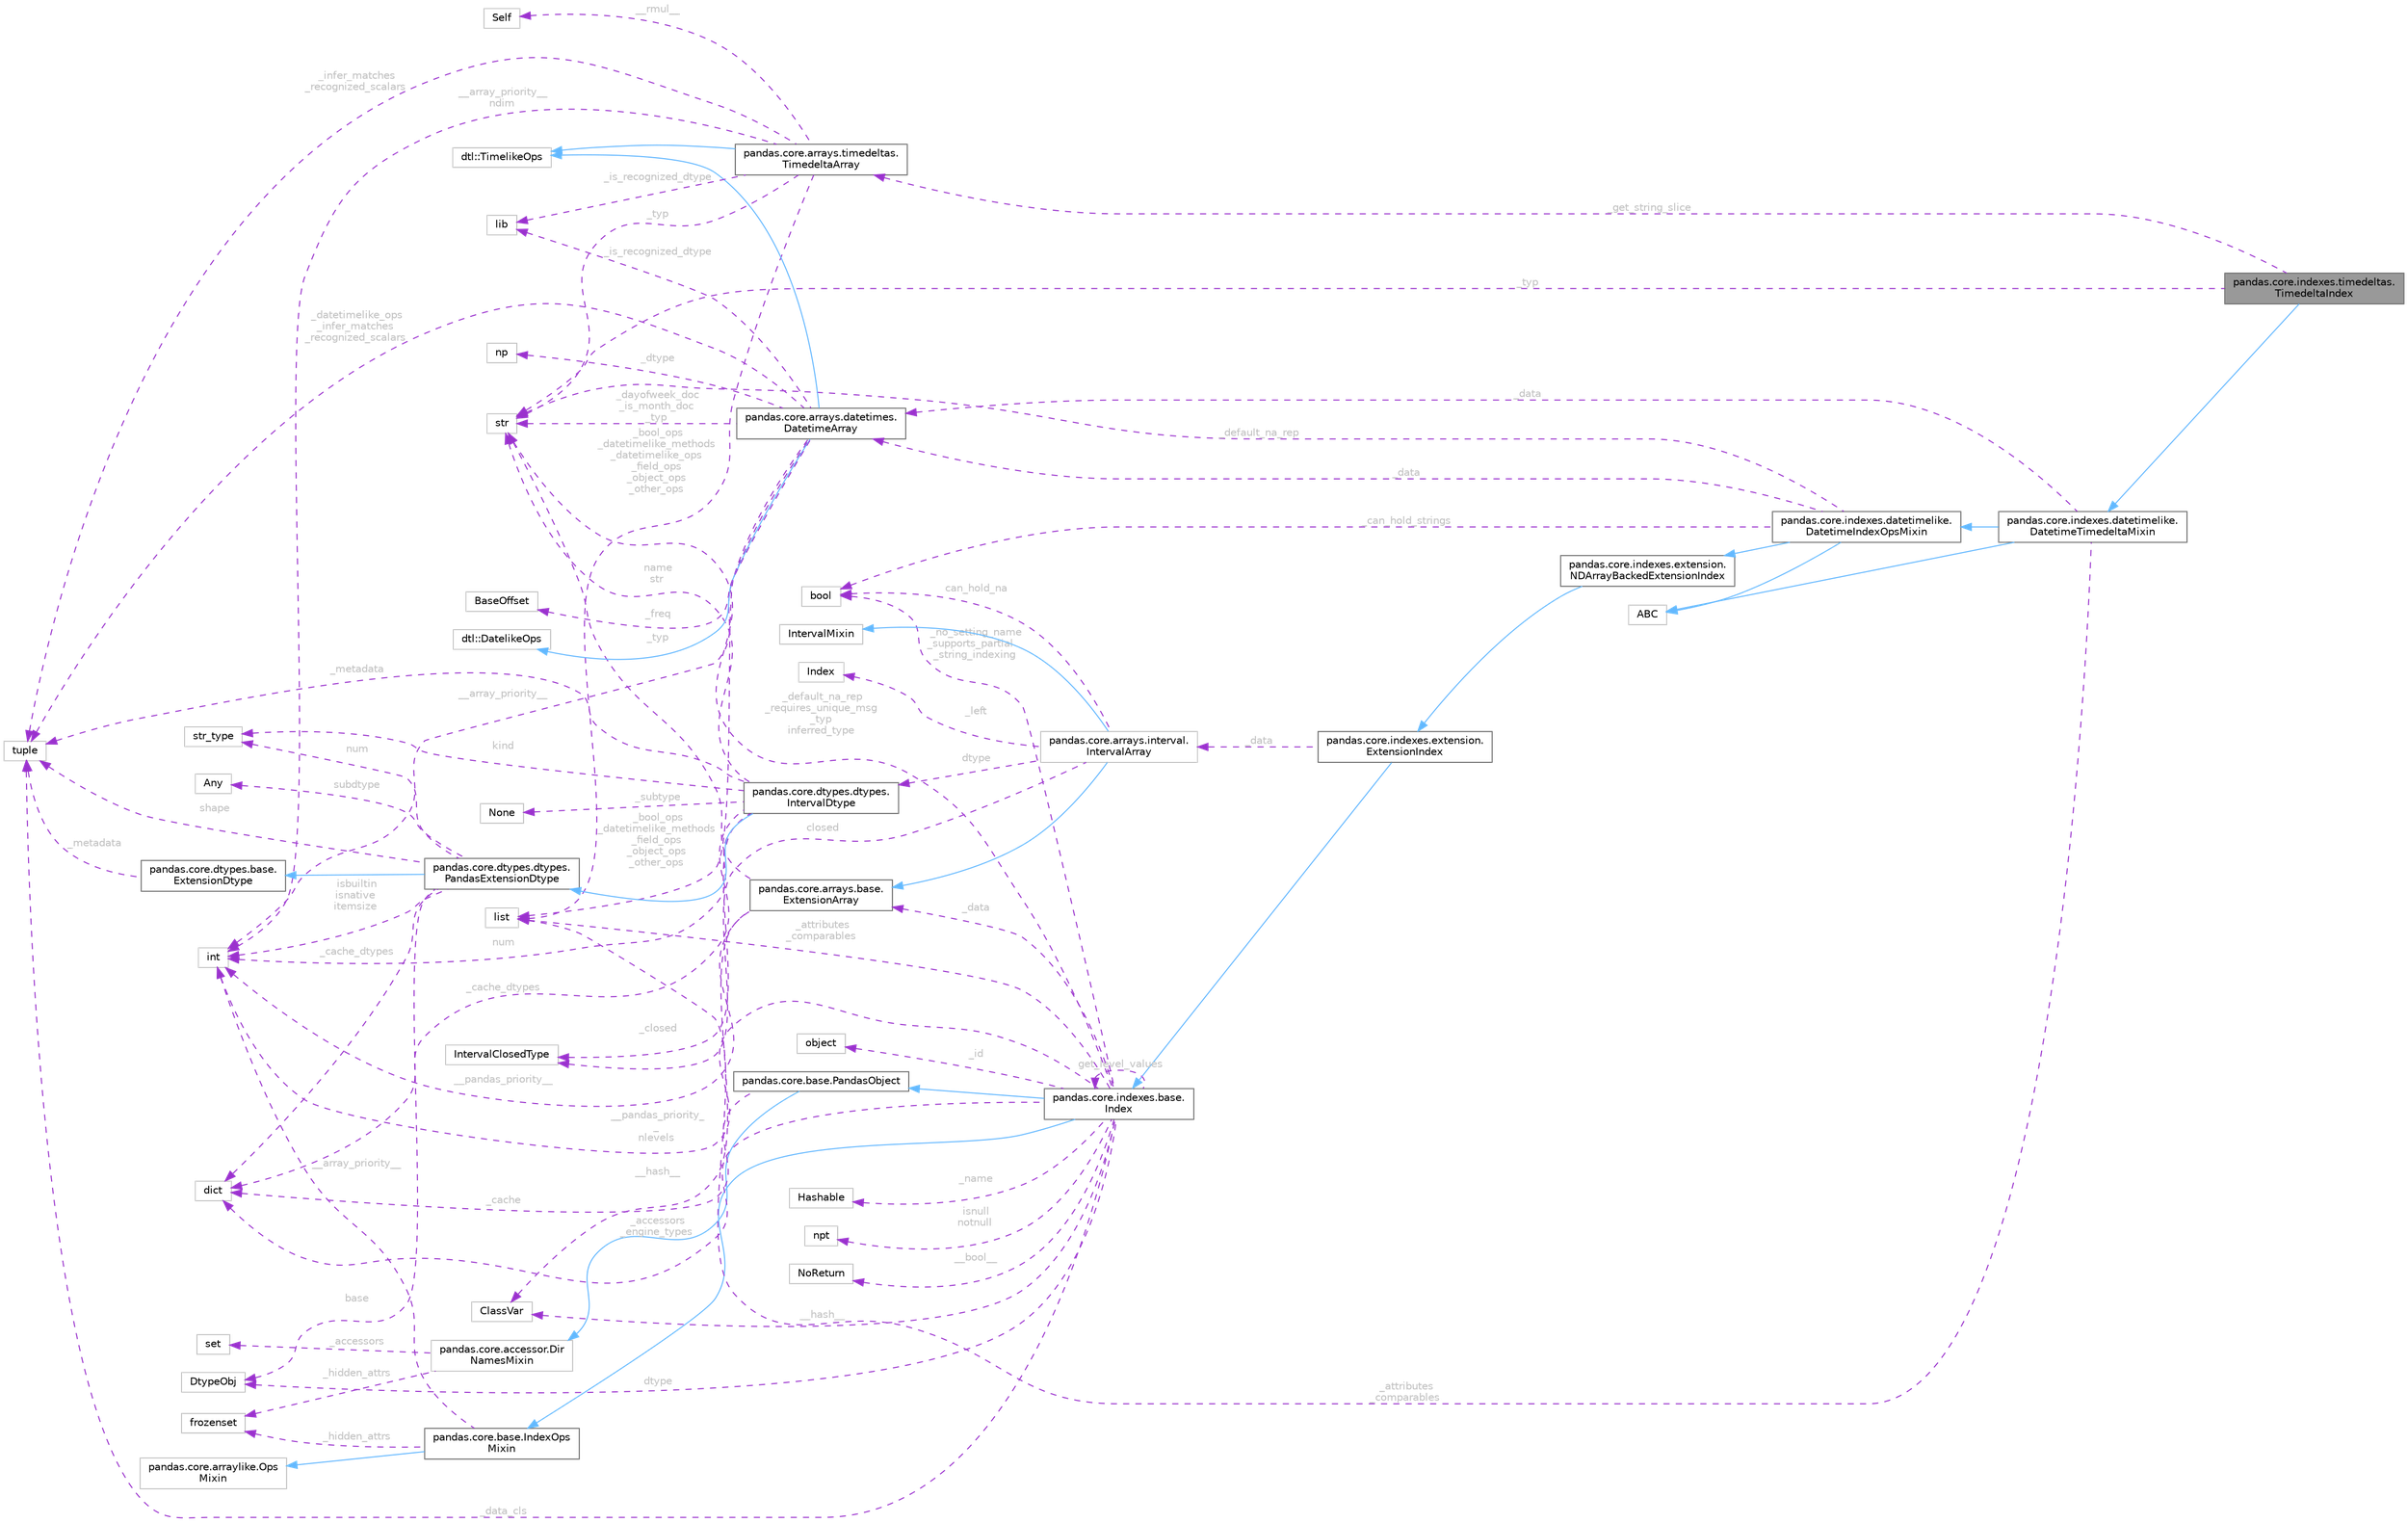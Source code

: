 digraph "pandas.core.indexes.timedeltas.TimedeltaIndex"
{
 // LATEX_PDF_SIZE
  bgcolor="transparent";
  edge [fontname=Helvetica,fontsize=10,labelfontname=Helvetica,labelfontsize=10];
  node [fontname=Helvetica,fontsize=10,shape=box,height=0.2,width=0.4];
  rankdir="LR";
  Node1 [id="Node000001",label="pandas.core.indexes.timedeltas.\lTimedeltaIndex",height=0.2,width=0.4,color="gray40", fillcolor="grey60", style="filled", fontcolor="black",tooltip=" "];
  Node2 -> Node1 [id="edge1_Node000001_Node000002",dir="back",color="steelblue1",style="solid",tooltip=" "];
  Node2 [id="Node000002",label="pandas.core.indexes.datetimelike.\lDatetimeTimedeltaMixin",height=0.2,width=0.4,color="gray40", fillcolor="white", style="filled",URL="$d6/de2/classpandas_1_1core_1_1indexes_1_1datetimelike_1_1DatetimeTimedeltaMixin.html",tooltip=" "];
  Node3 -> Node2 [id="edge2_Node000002_Node000003",dir="back",color="steelblue1",style="solid",tooltip=" "];
  Node3 [id="Node000003",label="pandas.core.indexes.datetimelike.\lDatetimeIndexOpsMixin",height=0.2,width=0.4,color="gray40", fillcolor="white", style="filled",URL="$d1/d7f/classpandas_1_1core_1_1indexes_1_1datetimelike_1_1DatetimeIndexOpsMixin.html",tooltip=" "];
  Node4 -> Node3 [id="edge3_Node000003_Node000004",dir="back",color="steelblue1",style="solid",tooltip=" "];
  Node4 [id="Node000004",label="pandas.core.indexes.extension.\lNDArrayBackedExtensionIndex",height=0.2,width=0.4,color="gray40", fillcolor="white", style="filled",URL="$da/d60/classpandas_1_1core_1_1indexes_1_1extension_1_1NDArrayBackedExtensionIndex.html",tooltip=" "];
  Node5 -> Node4 [id="edge4_Node000004_Node000005",dir="back",color="steelblue1",style="solid",tooltip=" "];
  Node5 [id="Node000005",label="pandas.core.indexes.extension.\lExtensionIndex",height=0.2,width=0.4,color="gray40", fillcolor="white", style="filled",URL="$d3/d98/classpandas_1_1core_1_1indexes_1_1extension_1_1ExtensionIndex.html",tooltip=" "];
  Node6 -> Node5 [id="edge5_Node000005_Node000006",dir="back",color="steelblue1",style="solid",tooltip=" "];
  Node6 [id="Node000006",label="pandas.core.indexes.base.\lIndex",height=0.2,width=0.4,color="gray40", fillcolor="white", style="filled",URL="$d9/d4b/classpandas_1_1core_1_1indexes_1_1base_1_1Index.html",tooltip=" "];
  Node7 -> Node6 [id="edge6_Node000006_Node000007",dir="back",color="steelblue1",style="solid",tooltip=" "];
  Node7 [id="Node000007",label="pandas.core.base.IndexOps\lMixin",height=0.2,width=0.4,color="gray40", fillcolor="white", style="filled",URL="$db/d4c/classpandas_1_1core_1_1base_1_1IndexOpsMixin.html",tooltip=" "];
  Node8 -> Node7 [id="edge7_Node000007_Node000008",dir="back",color="steelblue1",style="solid",tooltip=" "];
  Node8 [id="Node000008",label="pandas.core.arraylike.Ops\lMixin",height=0.2,width=0.4,color="grey75", fillcolor="white", style="filled",URL="$da/d26/classpandas_1_1core_1_1arraylike_1_1OpsMixin.html",tooltip=" "];
  Node9 -> Node7 [id="edge8_Node000007_Node000009",dir="back",color="darkorchid3",style="dashed",tooltip=" ",label=" __array_priority__",fontcolor="grey" ];
  Node9 [id="Node000009",label="int",height=0.2,width=0.4,color="grey75", fillcolor="white", style="filled",tooltip=" "];
  Node10 -> Node7 [id="edge9_Node000007_Node000010",dir="back",color="darkorchid3",style="dashed",tooltip=" ",label=" _hidden_attrs",fontcolor="grey" ];
  Node10 [id="Node000010",label="frozenset",height=0.2,width=0.4,color="grey75", fillcolor="white", style="filled",tooltip=" "];
  Node11 -> Node6 [id="edge10_Node000006_Node000011",dir="back",color="steelblue1",style="solid",tooltip=" "];
  Node11 [id="Node000011",label="pandas.core.base.PandasObject",height=0.2,width=0.4,color="gray40", fillcolor="white", style="filled",URL="$d9/d19/classpandas_1_1core_1_1base_1_1PandasObject.html",tooltip=" "];
  Node12 -> Node11 [id="edge11_Node000011_Node000012",dir="back",color="steelblue1",style="solid",tooltip=" "];
  Node12 [id="Node000012",label="pandas.core.accessor.Dir\lNamesMixin",height=0.2,width=0.4,color="grey75", fillcolor="white", style="filled",URL="$df/dd9/classpandas_1_1core_1_1accessor_1_1DirNamesMixin.html",tooltip=" "];
  Node13 -> Node12 [id="edge12_Node000012_Node000013",dir="back",color="darkorchid3",style="dashed",tooltip=" ",label=" _accessors",fontcolor="grey" ];
  Node13 [id="Node000013",label="set",height=0.2,width=0.4,color="grey75", fillcolor="white", style="filled",tooltip=" "];
  Node10 -> Node12 [id="edge13_Node000012_Node000010",dir="back",color="darkorchid3",style="dashed",tooltip=" ",label=" _hidden_attrs",fontcolor="grey" ];
  Node14 -> Node11 [id="edge14_Node000011_Node000014",dir="back",color="darkorchid3",style="dashed",tooltip=" ",label=" _cache",fontcolor="grey" ];
  Node14 [id="Node000014",label="dict",height=0.2,width=0.4,color="grey75", fillcolor="white", style="filled",tooltip=" "];
  Node9 -> Node6 [id="edge15_Node000006_Node000009",dir="back",color="darkorchid3",style="dashed",tooltip=" ",label=" __pandas_priority_\l_\nnlevels",fontcolor="grey" ];
  Node15 -> Node6 [id="edge16_Node000006_Node000015",dir="back",color="darkorchid3",style="dashed",tooltip=" ",label=" _default_na_rep\n_requires_unique_msg\n_typ\ninferred_type",fontcolor="grey" ];
  Node15 [id="Node000015",label="str",height=0.2,width=0.4,color="grey75", fillcolor="white", style="filled",tooltip=" "];
  Node16 -> Node6 [id="edge17_Node000006_Node000016",dir="back",color="darkorchid3",style="dashed",tooltip=" ",label=" _data",fontcolor="grey" ];
  Node16 [id="Node000016",label="pandas.core.arrays.base.\lExtensionArray",height=0.2,width=0.4,color="gray40", fillcolor="white", style="filled",URL="$d4/dd3/classpandas_1_1core_1_1arrays_1_1base_1_1ExtensionArray.html",tooltip=" "];
  Node15 -> Node16 [id="edge18_Node000016_Node000015",dir="back",color="darkorchid3",style="dashed",tooltip=" ",label=" _typ",fontcolor="grey" ];
  Node9 -> Node16 [id="edge19_Node000016_Node000009",dir="back",color="darkorchid3",style="dashed",tooltip=" ",label=" __pandas_priority__",fontcolor="grey" ];
  Node17 -> Node16 [id="edge20_Node000016_Node000017",dir="back",color="darkorchid3",style="dashed",tooltip=" ",label=" __hash__",fontcolor="grey" ];
  Node17 [id="Node000017",label="ClassVar",height=0.2,width=0.4,color="grey75", fillcolor="white", style="filled",tooltip=" "];
  Node18 -> Node6 [id="edge21_Node000006_Node000018",dir="back",color="darkorchid3",style="dashed",tooltip=" ",label=" _data_cls",fontcolor="grey" ];
  Node18 [id="Node000018",label="tuple",height=0.2,width=0.4,color="grey75", fillcolor="white", style="filled",tooltip=" "];
  Node19 -> Node6 [id="edge22_Node000006_Node000019",dir="back",color="darkorchid3",style="dashed",tooltip=" ",label=" _id",fontcolor="grey" ];
  Node19 [id="Node000019",label="object",height=0.2,width=0.4,color="grey75", fillcolor="white", style="filled",tooltip=" "];
  Node20 -> Node6 [id="edge23_Node000006_Node000020",dir="back",color="darkorchid3",style="dashed",tooltip=" ",label=" _name",fontcolor="grey" ];
  Node20 [id="Node000020",label="Hashable",height=0.2,width=0.4,color="grey75", fillcolor="white", style="filled",tooltip=" "];
  Node21 -> Node6 [id="edge24_Node000006_Node000021",dir="back",color="darkorchid3",style="dashed",tooltip=" ",label=" _no_setting_name\n_supports_partial\l_string_indexing",fontcolor="grey" ];
  Node21 [id="Node000021",label="bool",height=0.2,width=0.4,color="grey75", fillcolor="white", style="filled",tooltip=" "];
  Node22 -> Node6 [id="edge25_Node000006_Node000022",dir="back",color="darkorchid3",style="dashed",tooltip=" ",label=" _attributes\n_comparables",fontcolor="grey" ];
  Node22 [id="Node000022",label="list",height=0.2,width=0.4,color="grey75", fillcolor="white", style="filled",tooltip=" "];
  Node14 -> Node6 [id="edge26_Node000006_Node000014",dir="back",color="darkorchid3",style="dashed",tooltip=" ",label=" _accessors\n_engine_types",fontcolor="grey" ];
  Node6 -> Node6 [id="edge27_Node000006_Node000006",dir="back",color="darkorchid3",style="dashed",tooltip=" ",label=" get_level_values",fontcolor="grey" ];
  Node23 -> Node6 [id="edge28_Node000006_Node000023",dir="back",color="darkorchid3",style="dashed",tooltip=" ",label=" isnull\nnotnull",fontcolor="grey" ];
  Node23 [id="Node000023",label="npt",height=0.2,width=0.4,color="grey75", fillcolor="white", style="filled",tooltip=" "];
  Node24 -> Node6 [id="edge29_Node000006_Node000024",dir="back",color="darkorchid3",style="dashed",tooltip=" ",label=" __bool__",fontcolor="grey" ];
  Node24 [id="Node000024",label="NoReturn",height=0.2,width=0.4,color="grey75", fillcolor="white", style="filled",tooltip=" "];
  Node17 -> Node6 [id="edge30_Node000006_Node000017",dir="back",color="darkorchid3",style="dashed",tooltip=" ",label=" __hash__",fontcolor="grey" ];
  Node25 -> Node6 [id="edge31_Node000006_Node000025",dir="back",color="darkorchid3",style="dashed",tooltip=" ",label=" dtype",fontcolor="grey" ];
  Node25 [id="Node000025",label="DtypeObj",height=0.2,width=0.4,color="grey75", fillcolor="white", style="filled",tooltip=" "];
  Node26 -> Node5 [id="edge32_Node000005_Node000026",dir="back",color="darkorchid3",style="dashed",tooltip=" ",label=" _data",fontcolor="grey" ];
  Node26 [id="Node000026",label="pandas.core.arrays.interval.\lIntervalArray",height=0.2,width=0.4,color="grey75", fillcolor="white", style="filled",URL="$d2/d4b/classpandas_1_1core_1_1arrays_1_1interval_1_1IntervalArray.html",tooltip=" "];
  Node27 -> Node26 [id="edge33_Node000026_Node000027",dir="back",color="steelblue1",style="solid",tooltip=" "];
  Node27 [id="Node000027",label="IntervalMixin",height=0.2,width=0.4,color="grey75", fillcolor="white", style="filled",URL="$df/d19/classIntervalMixin.html",tooltip=" "];
  Node16 -> Node26 [id="edge34_Node000026_Node000016",dir="back",color="steelblue1",style="solid",tooltip=" "];
  Node21 -> Node26 [id="edge35_Node000026_Node000021",dir="back",color="darkorchid3",style="dashed",tooltip=" ",label=" can_hold_na",fontcolor="grey" ];
  Node28 -> Node26 [id="edge36_Node000026_Node000028",dir="back",color="darkorchid3",style="dashed",tooltip=" ",label=" _left",fontcolor="grey" ];
  Node28 [id="Node000028",label="Index",height=0.2,width=0.4,color="grey75", fillcolor="white", style="filled",tooltip=" "];
  Node29 -> Node26 [id="edge37_Node000026_Node000029",dir="back",color="darkorchid3",style="dashed",tooltip=" ",label=" closed",fontcolor="grey" ];
  Node29 [id="Node000029",label="IntervalClosedType",height=0.2,width=0.4,color="grey75", fillcolor="white", style="filled",tooltip=" "];
  Node30 -> Node26 [id="edge38_Node000026_Node000030",dir="back",color="darkorchid3",style="dashed",tooltip=" ",label=" dtype",fontcolor="grey" ];
  Node30 [id="Node000030",label="pandas.core.dtypes.dtypes.\lIntervalDtype",height=0.2,width=0.4,color="gray40", fillcolor="white", style="filled",URL="$dc/da8/classpandas_1_1core_1_1dtypes_1_1dtypes_1_1IntervalDtype.html",tooltip=" "];
  Node31 -> Node30 [id="edge39_Node000030_Node000031",dir="back",color="steelblue1",style="solid",tooltip=" "];
  Node31 [id="Node000031",label="pandas.core.dtypes.dtypes.\lPandasExtensionDtype",height=0.2,width=0.4,color="gray40", fillcolor="white", style="filled",URL="$d0/d04/classpandas_1_1core_1_1dtypes_1_1dtypes_1_1PandasExtensionDtype.html",tooltip=" "];
  Node32 -> Node31 [id="edge40_Node000031_Node000032",dir="back",color="steelblue1",style="solid",tooltip=" "];
  Node32 [id="Node000032",label="pandas.core.dtypes.base.\lExtensionDtype",height=0.2,width=0.4,color="gray40", fillcolor="white", style="filled",URL="$d4/d64/classpandas_1_1core_1_1dtypes_1_1base_1_1ExtensionDtype.html",tooltip=" "];
  Node18 -> Node32 [id="edge41_Node000032_Node000018",dir="back",color="darkorchid3",style="dashed",tooltip=" ",label=" _metadata",fontcolor="grey" ];
  Node33 -> Node31 [id="edge42_Node000031_Node000033",dir="back",color="darkorchid3",style="dashed",tooltip=" ",label=" subdtype",fontcolor="grey" ];
  Node33 [id="Node000033",label="Any",height=0.2,width=0.4,color="grey75", fillcolor="white", style="filled",tooltip=" "];
  Node34 -> Node31 [id="edge43_Node000031_Node000034",dir="back",color="darkorchid3",style="dashed",tooltip=" ",label=" num",fontcolor="grey" ];
  Node34 [id="Node000034",label="str_type",height=0.2,width=0.4,color="grey75", fillcolor="white", style="filled",tooltip=" "];
  Node18 -> Node31 [id="edge44_Node000031_Node000018",dir="back",color="darkorchid3",style="dashed",tooltip=" ",label=" shape",fontcolor="grey" ];
  Node9 -> Node31 [id="edge45_Node000031_Node000009",dir="back",color="darkorchid3",style="dashed",tooltip=" ",label=" isbuiltin\nisnative\nitemsize",fontcolor="grey" ];
  Node25 -> Node31 [id="edge46_Node000031_Node000025",dir="back",color="darkorchid3",style="dashed",tooltip=" ",label=" base",fontcolor="grey" ];
  Node14 -> Node31 [id="edge47_Node000031_Node000014",dir="back",color="darkorchid3",style="dashed",tooltip=" ",label=" _cache_dtypes",fontcolor="grey" ];
  Node15 -> Node30 [id="edge48_Node000030_Node000015",dir="back",color="darkorchid3",style="dashed",tooltip=" ",label=" name\nstr",fontcolor="grey" ];
  Node34 -> Node30 [id="edge49_Node000030_Node000034",dir="back",color="darkorchid3",style="dashed",tooltip=" ",label=" kind",fontcolor="grey" ];
  Node9 -> Node30 [id="edge50_Node000030_Node000009",dir="back",color="darkorchid3",style="dashed",tooltip=" ",label=" num",fontcolor="grey" ];
  Node18 -> Node30 [id="edge51_Node000030_Node000018",dir="back",color="darkorchid3",style="dashed",tooltip=" ",label=" _metadata",fontcolor="grey" ];
  Node14 -> Node30 [id="edge52_Node000030_Node000014",dir="back",color="darkorchid3",style="dashed",tooltip=" ",label=" _cache_dtypes",fontcolor="grey" ];
  Node35 -> Node30 [id="edge53_Node000030_Node000035",dir="back",color="darkorchid3",style="dashed",tooltip=" ",label=" _subtype",fontcolor="grey" ];
  Node35 [id="Node000035",label="None",height=0.2,width=0.4,color="grey75", fillcolor="white", style="filled",tooltip=" "];
  Node29 -> Node30 [id="edge54_Node000030_Node000029",dir="back",color="darkorchid3",style="dashed",tooltip=" ",label=" _closed",fontcolor="grey" ];
  Node36 -> Node3 [id="edge55_Node000003_Node000036",dir="back",color="steelblue1",style="solid",tooltip=" "];
  Node36 [id="Node000036",label="ABC",height=0.2,width=0.4,color="grey75", fillcolor="white", style="filled",URL="$dd/d9b/classABC.html",tooltip=" "];
  Node21 -> Node3 [id="edge56_Node000003_Node000021",dir="back",color="darkorchid3",style="dashed",tooltip=" ",label=" _can_hold_strings",fontcolor="grey" ];
  Node37 -> Node3 [id="edge57_Node000003_Node000037",dir="back",color="darkorchid3",style="dashed",tooltip=" ",label=" _data",fontcolor="grey" ];
  Node37 [id="Node000037",label="pandas.core.arrays.datetimes.\lDatetimeArray",height=0.2,width=0.4,color="gray40", fillcolor="white", style="filled",URL="$d7/d58/classpandas_1_1core_1_1arrays_1_1datetimes_1_1DatetimeArray.html",tooltip=" "];
  Node38 -> Node37 [id="edge58_Node000037_Node000038",dir="back",color="steelblue1",style="solid",tooltip=" "];
  Node38 [id="Node000038",label="dtl::TimelikeOps",height=0.2,width=0.4,color="grey75", fillcolor="white", style="filled",tooltip=" "];
  Node39 -> Node37 [id="edge59_Node000037_Node000039",dir="back",color="steelblue1",style="solid",tooltip=" "];
  Node39 [id="Node000039",label="dtl::DatelikeOps",height=0.2,width=0.4,color="grey75", fillcolor="white", style="filled",tooltip=" "];
  Node15 -> Node37 [id="edge60_Node000037_Node000015",dir="back",color="darkorchid3",style="dashed",tooltip=" ",label=" _dayofweek_doc\n_is_month_doc\n_typ",fontcolor="grey" ];
  Node18 -> Node37 [id="edge61_Node000037_Node000018",dir="back",color="darkorchid3",style="dashed",tooltip=" ",label=" _datetimelike_ops\n_infer_matches\n_recognized_scalars",fontcolor="grey" ];
  Node40 -> Node37 [id="edge62_Node000037_Node000040",dir="back",color="darkorchid3",style="dashed",tooltip=" ",label=" _is_recognized_dtype",fontcolor="grey" ];
  Node40 [id="Node000040",label="lib",height=0.2,width=0.4,color="grey75", fillcolor="white", style="filled",tooltip=" "];
  Node22 -> Node37 [id="edge63_Node000037_Node000022",dir="back",color="darkorchid3",style="dashed",tooltip=" ",label=" _bool_ops\n_datetimelike_methods\n_field_ops\n_object_ops\n_other_ops",fontcolor="grey" ];
  Node9 -> Node37 [id="edge64_Node000037_Node000009",dir="back",color="darkorchid3",style="dashed",tooltip=" ",label=" __array_priority__",fontcolor="grey" ];
  Node41 -> Node37 [id="edge65_Node000037_Node000041",dir="back",color="darkorchid3",style="dashed",tooltip=" ",label=" _dtype",fontcolor="grey" ];
  Node41 [id="Node000041",label="np",height=0.2,width=0.4,color="grey75", fillcolor="white", style="filled",tooltip=" "];
  Node42 -> Node37 [id="edge66_Node000037_Node000042",dir="back",color="darkorchid3",style="dashed",tooltip=" ",label=" _freq",fontcolor="grey" ];
  Node42 [id="Node000042",label="BaseOffset",height=0.2,width=0.4,color="grey75", fillcolor="white", style="filled",tooltip=" "];
  Node15 -> Node3 [id="edge67_Node000003_Node000015",dir="back",color="darkorchid3",style="dashed",tooltip=" ",label=" _default_na_rep",fontcolor="grey" ];
  Node36 -> Node2 [id="edge68_Node000002_Node000036",dir="back",color="steelblue1",style="solid",tooltip=" "];
  Node37 -> Node2 [id="edge69_Node000002_Node000037",dir="back",color="darkorchid3",style="dashed",tooltip=" ",label=" _data",fontcolor="grey" ];
  Node22 -> Node2 [id="edge70_Node000002_Node000022",dir="back",color="darkorchid3",style="dashed",tooltip=" ",label=" _attributes\n_comparables",fontcolor="grey" ];
  Node15 -> Node1 [id="edge71_Node000001_Node000015",dir="back",color="darkorchid3",style="dashed",tooltip=" ",label=" _typ",fontcolor="grey" ];
  Node43 -> Node1 [id="edge72_Node000001_Node000043",dir="back",color="darkorchid3",style="dashed",tooltip=" ",label=" _get_string_slice",fontcolor="grey" ];
  Node43 [id="Node000043",label="pandas.core.arrays.timedeltas.\lTimedeltaArray",height=0.2,width=0.4,color="gray40", fillcolor="white", style="filled",URL="$d6/d80/classpandas_1_1core_1_1arrays_1_1timedeltas_1_1TimedeltaArray.html",tooltip=" "];
  Node38 -> Node43 [id="edge73_Node000043_Node000038",dir="back",color="steelblue1",style="solid",tooltip=" "];
  Node15 -> Node43 [id="edge74_Node000043_Node000015",dir="back",color="darkorchid3",style="dashed",tooltip=" ",label=" _typ",fontcolor="grey" ];
  Node18 -> Node43 [id="edge75_Node000043_Node000018",dir="back",color="darkorchid3",style="dashed",tooltip=" ",label=" _infer_matches\n_recognized_scalars",fontcolor="grey" ];
  Node40 -> Node43 [id="edge76_Node000043_Node000040",dir="back",color="darkorchid3",style="dashed",tooltip=" ",label=" _is_recognized_dtype",fontcolor="grey" ];
  Node9 -> Node43 [id="edge77_Node000043_Node000009",dir="back",color="darkorchid3",style="dashed",tooltip=" ",label=" __array_priority__\nndim",fontcolor="grey" ];
  Node22 -> Node43 [id="edge78_Node000043_Node000022",dir="back",color="darkorchid3",style="dashed",tooltip=" ",label=" _bool_ops\n_datetimelike_methods\n_datetimelike_ops\n_field_ops\n_object_ops\n_other_ops",fontcolor="grey" ];
  Node44 -> Node43 [id="edge79_Node000043_Node000044",dir="back",color="darkorchid3",style="dashed",tooltip=" ",label=" __rmul__",fontcolor="grey" ];
  Node44 [id="Node000044",label="Self",height=0.2,width=0.4,color="grey75", fillcolor="white", style="filled",tooltip=" "];
}
